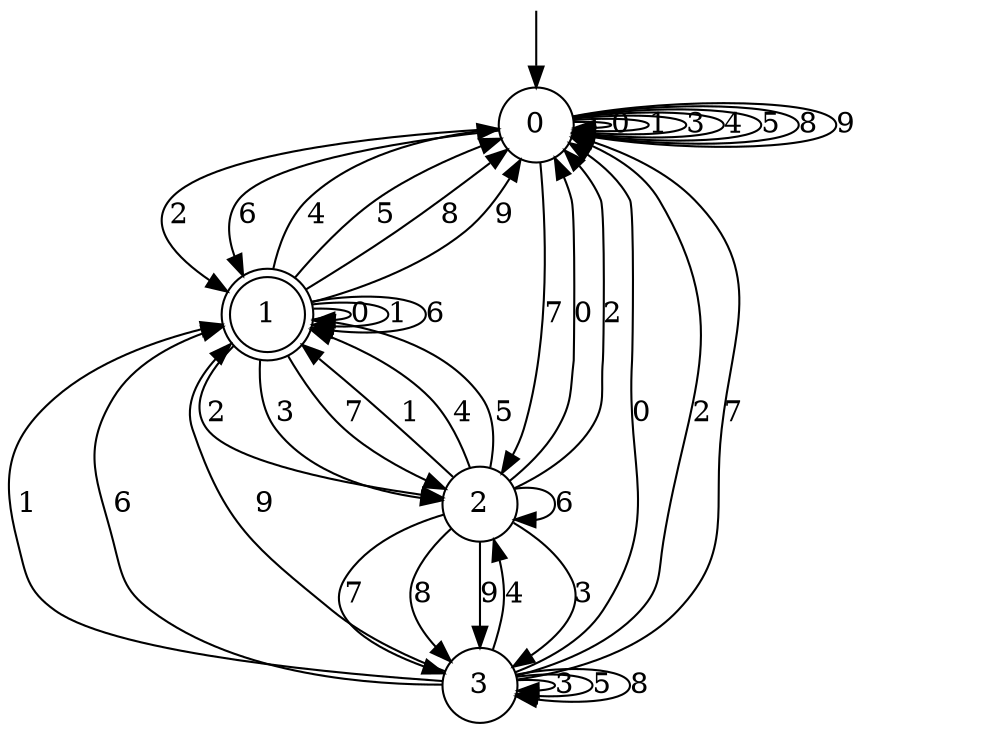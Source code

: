 digraph g {

	s0 [shape="circle" label="0"];
	s1 [shape="doublecircle" label="1"];
	s2 [shape="circle" label="2"];
	s3 [shape="circle" label="3"];
	s0 -> s0 [label="0"];
	s0 -> s0 [label="1"];
	s0 -> s1 [label="2"];
	s0 -> s0 [label="3"];
	s0 -> s0 [label="4"];
	s0 -> s0 [label="5"];
	s0 -> s1 [label="6"];
	s0 -> s2 [label="7"];
	s0 -> s0 [label="8"];
	s0 -> s0 [label="9"];
	s1 -> s1 [label="0"];
	s1 -> s1 [label="1"];
	s1 -> s2 [label="2"];
	s1 -> s2 [label="3"];
	s1 -> s0 [label="4"];
	s1 -> s0 [label="5"];
	s1 -> s1 [label="6"];
	s1 -> s2 [label="7"];
	s1 -> s0 [label="8"];
	s1 -> s0 [label="9"];
	s2 -> s0 [label="0"];
	s2 -> s1 [label="1"];
	s2 -> s0 [label="2"];
	s2 -> s3 [label="3"];
	s2 -> s1 [label="4"];
	s2 -> s1 [label="5"];
	s2 -> s2 [label="6"];
	s2 -> s3 [label="7"];
	s2 -> s3 [label="8"];
	s2 -> s3 [label="9"];
	s3 -> s0 [label="0"];
	s3 -> s1 [label="1"];
	s3 -> s0 [label="2"];
	s3 -> s3 [label="3"];
	s3 -> s2 [label="4"];
	s3 -> s3 [label="5"];
	s3 -> s1 [label="6"];
	s3 -> s0 [label="7"];
	s3 -> s3 [label="8"];
	s3 -> s1 [label="9"];

__start0 [label="" shape="none" width="0" height="0"];
__start0 -> s0;

}
